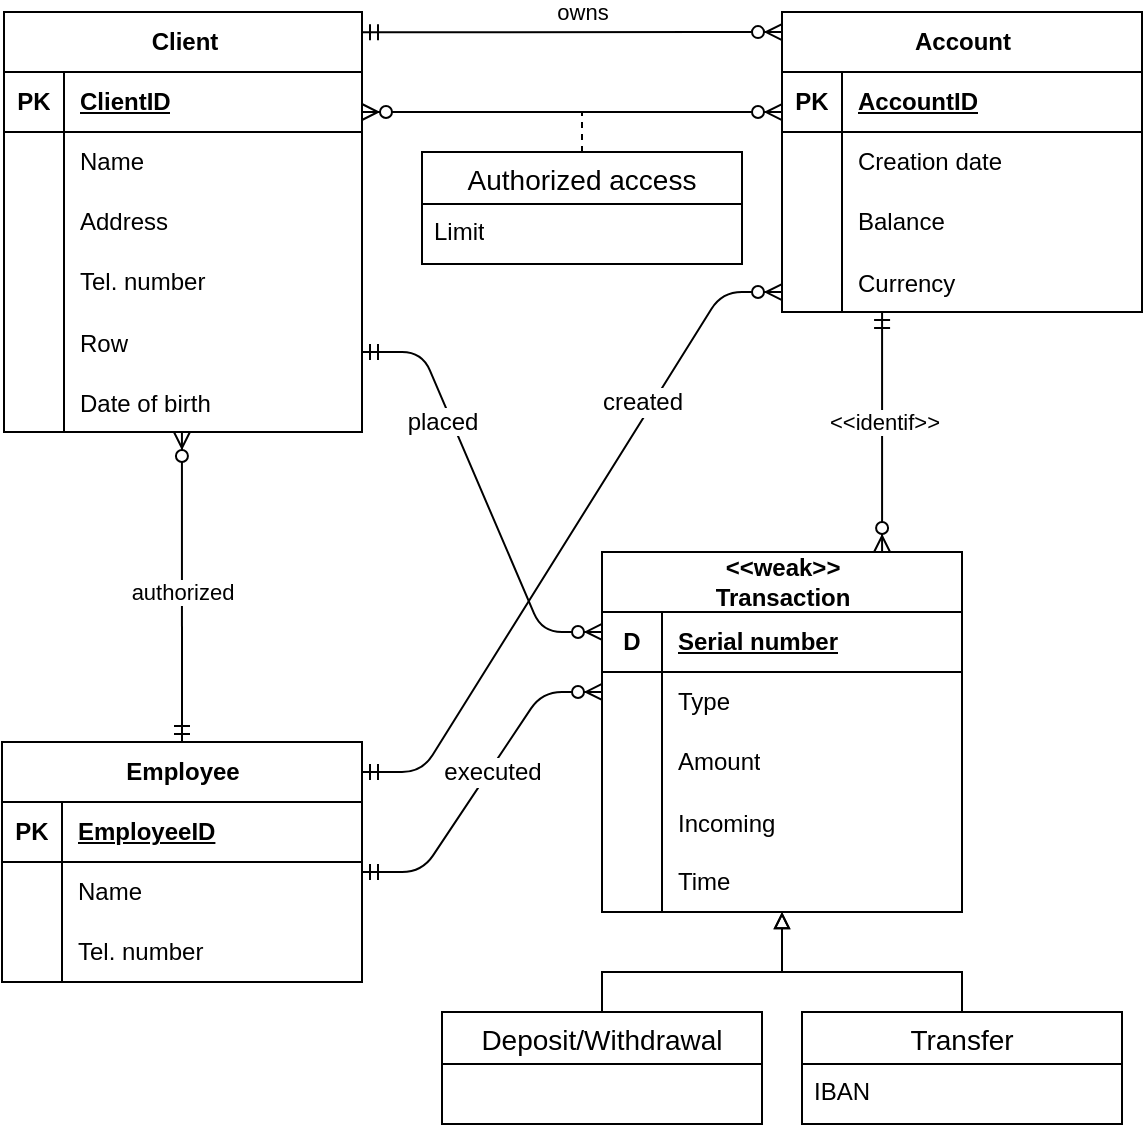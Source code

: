 <mxfile>
    <diagram name="Page-1" id="if8yNn2bbXZEik1uw3uH">
        <mxGraphModel dx="519" dy="318" grid="1" gridSize="10" guides="1" tooltips="1" connect="1" arrows="1" fold="1" page="1" pageScale="1" pageWidth="900" pageHeight="1600" math="0" shadow="0">
            <root>
                <mxCell id="0"/>
                <mxCell id="1" parent="0"/>
                <mxCell id="TG9UnVR8EXlRVvEKWcZC-1" value="Client" style="shape=table;startSize=30;container=1;collapsible=1;childLayout=tableLayout;fixedRows=1;rowLines=0;fontStyle=1;align=center;resizeLast=1;html=1;" parent="1" vertex="1">
                    <mxGeometry x="121" y="100" width="179" height="210" as="geometry"/>
                </mxCell>
                <mxCell id="TG9UnVR8EXlRVvEKWcZC-2" value="" style="shape=tableRow;horizontal=0;startSize=0;swimlaneHead=0;swimlaneBody=0;fillColor=none;collapsible=0;dropTarget=0;points=[[0,0.5],[1,0.5]];portConstraint=eastwest;top=0;left=0;right=0;bottom=1;" parent="TG9UnVR8EXlRVvEKWcZC-1" vertex="1">
                    <mxGeometry y="30" width="179" height="30" as="geometry"/>
                </mxCell>
                <mxCell id="TG9UnVR8EXlRVvEKWcZC-3" value="PK" style="shape=partialRectangle;connectable=0;fillColor=none;top=0;left=0;bottom=0;right=0;fontStyle=1;overflow=hidden;whiteSpace=wrap;html=1;" parent="TG9UnVR8EXlRVvEKWcZC-2" vertex="1">
                    <mxGeometry width="30" height="30" as="geometry">
                        <mxRectangle width="30" height="30" as="alternateBounds"/>
                    </mxGeometry>
                </mxCell>
                <mxCell id="TG9UnVR8EXlRVvEKWcZC-4" value="ClientID" style="shape=partialRectangle;connectable=0;fillColor=none;top=0;left=0;bottom=0;right=0;align=left;spacingLeft=6;fontStyle=5;overflow=hidden;whiteSpace=wrap;html=1;" parent="TG9UnVR8EXlRVvEKWcZC-2" vertex="1">
                    <mxGeometry x="30" width="149" height="30" as="geometry">
                        <mxRectangle width="149" height="30" as="alternateBounds"/>
                    </mxGeometry>
                </mxCell>
                <mxCell id="TG9UnVR8EXlRVvEKWcZC-5" value="" style="shape=tableRow;horizontal=0;startSize=0;swimlaneHead=0;swimlaneBody=0;fillColor=none;collapsible=0;dropTarget=0;points=[[0,0.5],[1,0.5]];portConstraint=eastwest;top=0;left=0;right=0;bottom=0;" parent="TG9UnVR8EXlRVvEKWcZC-1" vertex="1">
                    <mxGeometry y="60" width="179" height="30" as="geometry"/>
                </mxCell>
                <mxCell id="TG9UnVR8EXlRVvEKWcZC-6" value="" style="shape=partialRectangle;connectable=0;fillColor=none;top=0;left=0;bottom=0;right=0;editable=1;overflow=hidden;whiteSpace=wrap;html=1;" parent="TG9UnVR8EXlRVvEKWcZC-5" vertex="1">
                    <mxGeometry width="30" height="30" as="geometry">
                        <mxRectangle width="30" height="30" as="alternateBounds"/>
                    </mxGeometry>
                </mxCell>
                <mxCell id="TG9UnVR8EXlRVvEKWcZC-7" value="Name" style="shape=partialRectangle;connectable=0;fillColor=none;top=0;left=0;bottom=0;right=0;align=left;spacingLeft=6;overflow=hidden;whiteSpace=wrap;html=1;" parent="TG9UnVR8EXlRVvEKWcZC-5" vertex="1">
                    <mxGeometry x="30" width="149" height="30" as="geometry">
                        <mxRectangle width="149" height="30" as="alternateBounds"/>
                    </mxGeometry>
                </mxCell>
                <mxCell id="TG9UnVR8EXlRVvEKWcZC-8" value="" style="shape=tableRow;horizontal=0;startSize=0;swimlaneHead=0;swimlaneBody=0;fillColor=none;collapsible=0;dropTarget=0;points=[[0,0.5],[1,0.5]];portConstraint=eastwest;top=0;left=0;right=0;bottom=0;" parent="TG9UnVR8EXlRVvEKWcZC-1" vertex="1">
                    <mxGeometry y="90" width="179" height="30" as="geometry"/>
                </mxCell>
                <mxCell id="TG9UnVR8EXlRVvEKWcZC-9" value="" style="shape=partialRectangle;connectable=0;fillColor=none;top=0;left=0;bottom=0;right=0;editable=1;overflow=hidden;whiteSpace=wrap;html=1;" parent="TG9UnVR8EXlRVvEKWcZC-8" vertex="1">
                    <mxGeometry width="30" height="30" as="geometry">
                        <mxRectangle width="30" height="30" as="alternateBounds"/>
                    </mxGeometry>
                </mxCell>
                <mxCell id="TG9UnVR8EXlRVvEKWcZC-10" value="Address" style="shape=partialRectangle;connectable=0;fillColor=none;top=0;left=0;bottom=0;right=0;align=left;spacingLeft=6;overflow=hidden;whiteSpace=wrap;html=1;" parent="TG9UnVR8EXlRVvEKWcZC-8" vertex="1">
                    <mxGeometry x="30" width="149" height="30" as="geometry">
                        <mxRectangle width="149" height="30" as="alternateBounds"/>
                    </mxGeometry>
                </mxCell>
                <mxCell id="TG9UnVR8EXlRVvEKWcZC-11" value="" style="shape=tableRow;horizontal=0;startSize=0;swimlaneHead=0;swimlaneBody=0;fillColor=none;collapsible=0;dropTarget=0;points=[[0,0.5],[1,0.5]];portConstraint=eastwest;top=0;left=0;right=0;bottom=0;" parent="TG9UnVR8EXlRVvEKWcZC-1" vertex="1">
                    <mxGeometry y="120" width="179" height="30" as="geometry"/>
                </mxCell>
                <mxCell id="TG9UnVR8EXlRVvEKWcZC-12" value="" style="shape=partialRectangle;connectable=0;fillColor=none;top=0;left=0;bottom=0;right=0;editable=1;overflow=hidden;whiteSpace=wrap;html=1;" parent="TG9UnVR8EXlRVvEKWcZC-11" vertex="1">
                    <mxGeometry width="30" height="30" as="geometry">
                        <mxRectangle width="30" height="30" as="alternateBounds"/>
                    </mxGeometry>
                </mxCell>
                <mxCell id="TG9UnVR8EXlRVvEKWcZC-13" value="Tel. number" style="shape=partialRectangle;connectable=0;fillColor=none;top=0;left=0;bottom=0;right=0;align=left;spacingLeft=6;overflow=hidden;whiteSpace=wrap;html=1;" parent="TG9UnVR8EXlRVvEKWcZC-11" vertex="1">
                    <mxGeometry x="30" width="149" height="30" as="geometry">
                        <mxRectangle width="149" height="30" as="alternateBounds"/>
                    </mxGeometry>
                </mxCell>
                <mxCell id="4XVckoDZbzTKjVTULuca-4" value="" style="shape=tableRow;horizontal=0;startSize=0;swimlaneHead=0;swimlaneBody=0;fillColor=none;collapsible=0;dropTarget=0;points=[[0,0.5],[1,0.5]];portConstraint=eastwest;top=0;left=0;right=0;bottom=0;" parent="TG9UnVR8EXlRVvEKWcZC-1" vertex="1">
                    <mxGeometry y="150" width="179" height="30" as="geometry"/>
                </mxCell>
                <mxCell id="4XVckoDZbzTKjVTULuca-5" value="" style="shape=partialRectangle;connectable=0;fillColor=none;top=0;left=0;bottom=0;right=0;editable=1;overflow=hidden;" parent="4XVckoDZbzTKjVTULuca-4" vertex="1">
                    <mxGeometry width="30" height="30" as="geometry">
                        <mxRectangle width="30" height="30" as="alternateBounds"/>
                    </mxGeometry>
                </mxCell>
                <mxCell id="4XVckoDZbzTKjVTULuca-6" value="Row" style="shape=partialRectangle;connectable=0;fillColor=none;top=0;left=0;bottom=0;right=0;align=left;spacingLeft=6;overflow=hidden;" parent="4XVckoDZbzTKjVTULuca-4" vertex="1">
                    <mxGeometry x="30" width="149" height="30" as="geometry">
                        <mxRectangle width="149" height="30" as="alternateBounds"/>
                    </mxGeometry>
                </mxCell>
                <mxCell id="4XVckoDZbzTKjVTULuca-1" value="" style="shape=tableRow;horizontal=0;startSize=0;swimlaneHead=0;swimlaneBody=0;fillColor=none;collapsible=0;dropTarget=0;points=[[0,0.5],[1,0.5]];portConstraint=eastwest;top=0;left=0;right=0;bottom=0;" parent="TG9UnVR8EXlRVvEKWcZC-1" vertex="1">
                    <mxGeometry y="180" width="179" height="30" as="geometry"/>
                </mxCell>
                <mxCell id="4XVckoDZbzTKjVTULuca-2" value="" style="shape=partialRectangle;connectable=0;fillColor=none;top=0;left=0;bottom=0;right=0;editable=1;overflow=hidden;" parent="4XVckoDZbzTKjVTULuca-1" vertex="1">
                    <mxGeometry width="30" height="30" as="geometry">
                        <mxRectangle width="30" height="30" as="alternateBounds"/>
                    </mxGeometry>
                </mxCell>
                <mxCell id="4XVckoDZbzTKjVTULuca-3" value="Date of birth" style="shape=partialRectangle;connectable=0;fillColor=none;top=0;left=0;bottom=0;right=0;align=left;spacingLeft=6;overflow=hidden;" parent="4XVckoDZbzTKjVTULuca-1" vertex="1">
                    <mxGeometry x="30" width="149" height="30" as="geometry">
                        <mxRectangle width="149" height="30" as="alternateBounds"/>
                    </mxGeometry>
                </mxCell>
                <mxCell id="TG9UnVR8EXlRVvEKWcZC-17" value="Account" style="shape=table;startSize=30;container=1;collapsible=1;childLayout=tableLayout;fixedRows=1;rowLines=0;fontStyle=1;align=center;resizeLast=1;html=1;" parent="1" vertex="1">
                    <mxGeometry x="510" y="100" width="180" height="150" as="geometry"/>
                </mxCell>
                <mxCell id="TG9UnVR8EXlRVvEKWcZC-18" value="" style="shape=tableRow;horizontal=0;startSize=0;swimlaneHead=0;swimlaneBody=0;fillColor=none;collapsible=0;dropTarget=0;points=[[0,0.5],[1,0.5]];portConstraint=eastwest;top=0;left=0;right=0;bottom=1;" parent="TG9UnVR8EXlRVvEKWcZC-17" vertex="1">
                    <mxGeometry y="30" width="180" height="30" as="geometry"/>
                </mxCell>
                <mxCell id="TG9UnVR8EXlRVvEKWcZC-19" value="PK" style="shape=partialRectangle;connectable=0;fillColor=none;top=0;left=0;bottom=0;right=0;fontStyle=1;overflow=hidden;whiteSpace=wrap;html=1;" parent="TG9UnVR8EXlRVvEKWcZC-18" vertex="1">
                    <mxGeometry width="30" height="30" as="geometry">
                        <mxRectangle width="30" height="30" as="alternateBounds"/>
                    </mxGeometry>
                </mxCell>
                <mxCell id="TG9UnVR8EXlRVvEKWcZC-20" value="AccountID" style="shape=partialRectangle;connectable=0;fillColor=none;top=0;left=0;bottom=0;right=0;align=left;spacingLeft=6;fontStyle=5;overflow=hidden;whiteSpace=wrap;html=1;" parent="TG9UnVR8EXlRVvEKWcZC-18" vertex="1">
                    <mxGeometry x="30" width="150" height="30" as="geometry">
                        <mxRectangle width="150" height="30" as="alternateBounds"/>
                    </mxGeometry>
                </mxCell>
                <mxCell id="TG9UnVR8EXlRVvEKWcZC-21" value="" style="shape=tableRow;horizontal=0;startSize=0;swimlaneHead=0;swimlaneBody=0;fillColor=none;collapsible=0;dropTarget=0;points=[[0,0.5],[1,0.5]];portConstraint=eastwest;top=0;left=0;right=0;bottom=0;" parent="TG9UnVR8EXlRVvEKWcZC-17" vertex="1">
                    <mxGeometry y="60" width="180" height="30" as="geometry"/>
                </mxCell>
                <mxCell id="TG9UnVR8EXlRVvEKWcZC-22" value="" style="shape=partialRectangle;connectable=0;fillColor=none;top=0;left=0;bottom=0;right=0;editable=1;overflow=hidden;whiteSpace=wrap;html=1;" parent="TG9UnVR8EXlRVvEKWcZC-21" vertex="1">
                    <mxGeometry width="30" height="30" as="geometry">
                        <mxRectangle width="30" height="30" as="alternateBounds"/>
                    </mxGeometry>
                </mxCell>
                <mxCell id="TG9UnVR8EXlRVvEKWcZC-23" value="Creation date" style="shape=partialRectangle;connectable=0;fillColor=none;top=0;left=0;bottom=0;right=0;align=left;spacingLeft=6;overflow=hidden;whiteSpace=wrap;html=1;" parent="TG9UnVR8EXlRVvEKWcZC-21" vertex="1">
                    <mxGeometry x="30" width="150" height="30" as="geometry">
                        <mxRectangle width="150" height="30" as="alternateBounds"/>
                    </mxGeometry>
                </mxCell>
                <mxCell id="TG9UnVR8EXlRVvEKWcZC-24" value="" style="shape=tableRow;horizontal=0;startSize=0;swimlaneHead=0;swimlaneBody=0;fillColor=none;collapsible=0;dropTarget=0;points=[[0,0.5],[1,0.5]];portConstraint=eastwest;top=0;left=0;right=0;bottom=0;" parent="TG9UnVR8EXlRVvEKWcZC-17" vertex="1">
                    <mxGeometry y="90" width="180" height="30" as="geometry"/>
                </mxCell>
                <mxCell id="TG9UnVR8EXlRVvEKWcZC-25" value="" style="shape=partialRectangle;connectable=0;fillColor=none;top=0;left=0;bottom=0;right=0;editable=1;overflow=hidden;whiteSpace=wrap;html=1;" parent="TG9UnVR8EXlRVvEKWcZC-24" vertex="1">
                    <mxGeometry width="30" height="30" as="geometry">
                        <mxRectangle width="30" height="30" as="alternateBounds"/>
                    </mxGeometry>
                </mxCell>
                <mxCell id="TG9UnVR8EXlRVvEKWcZC-26" value="Balance" style="shape=partialRectangle;connectable=0;fillColor=none;top=0;left=0;bottom=0;right=0;align=left;spacingLeft=6;overflow=hidden;whiteSpace=wrap;html=1;" parent="TG9UnVR8EXlRVvEKWcZC-24" vertex="1">
                    <mxGeometry x="30" width="150" height="30" as="geometry">
                        <mxRectangle width="150" height="30" as="alternateBounds"/>
                    </mxGeometry>
                </mxCell>
                <mxCell id="TG9UnVR8EXlRVvEKWcZC-53" value="" style="shape=tableRow;horizontal=0;startSize=0;swimlaneHead=0;swimlaneBody=0;fillColor=none;collapsible=0;dropTarget=0;points=[[0,0.5],[1,0.5]];portConstraint=eastwest;top=0;left=0;right=0;bottom=0;" parent="TG9UnVR8EXlRVvEKWcZC-17" vertex="1">
                    <mxGeometry y="120" width="180" height="30" as="geometry"/>
                </mxCell>
                <mxCell id="TG9UnVR8EXlRVvEKWcZC-54" value="" style="shape=partialRectangle;connectable=0;fillColor=none;top=0;left=0;bottom=0;right=0;editable=1;overflow=hidden;" parent="TG9UnVR8EXlRVvEKWcZC-53" vertex="1">
                    <mxGeometry width="30" height="30" as="geometry">
                        <mxRectangle width="30" height="30" as="alternateBounds"/>
                    </mxGeometry>
                </mxCell>
                <mxCell id="TG9UnVR8EXlRVvEKWcZC-55" value="Currency" style="shape=partialRectangle;connectable=0;fillColor=none;top=0;left=0;bottom=0;right=0;align=left;spacingLeft=6;overflow=hidden;" parent="TG9UnVR8EXlRVvEKWcZC-53" vertex="1">
                    <mxGeometry x="30" width="150" height="30" as="geometry">
                        <mxRectangle width="150" height="30" as="alternateBounds"/>
                    </mxGeometry>
                </mxCell>
                <mxCell id="5" style="edgeStyle=none;html=1;exitX=0.5;exitY=0;exitDx=0;exitDy=0;endArrow=none;endFill=0;dashed=1;" edge="1" parent="1" source="TG9UnVR8EXlRVvEKWcZC-33">
                    <mxGeometry relative="1" as="geometry">
                        <mxPoint x="410" y="150" as="targetPoint"/>
                    </mxGeometry>
                </mxCell>
                <mxCell id="TG9UnVR8EXlRVvEKWcZC-33" value="Authorized access" style="swimlane;fontStyle=0;childLayout=stackLayout;horizontal=1;startSize=26;horizontalStack=0;resizeParent=1;resizeParentMax=0;resizeLast=0;collapsible=1;marginBottom=0;align=center;fontSize=14;" parent="1" vertex="1">
                    <mxGeometry x="330" y="170" width="160" height="56" as="geometry"/>
                </mxCell>
                <mxCell id="TG9UnVR8EXlRVvEKWcZC-34" value="Limit" style="text;strokeColor=none;fillColor=none;spacingLeft=4;spacingRight=4;overflow=hidden;rotatable=0;points=[[0,0.5],[1,0.5]];portConstraint=eastwest;fontSize=12;whiteSpace=wrap;html=1;" parent="TG9UnVR8EXlRVvEKWcZC-33" vertex="1">
                    <mxGeometry y="26" width="160" height="30" as="geometry"/>
                </mxCell>
                <mxCell id="TG9UnVR8EXlRVvEKWcZC-40" value="&amp;lt;&amp;lt;weak&amp;gt;&amp;gt;&lt;br&gt;&lt;div&gt;Transaction&lt;/div&gt;" style="shape=table;startSize=30;container=1;collapsible=1;childLayout=tableLayout;fixedRows=1;rowLines=0;fontStyle=1;align=center;resizeLast=1;html=1;" parent="1" vertex="1">
                    <mxGeometry x="420" y="370" width="180" height="180" as="geometry"/>
                </mxCell>
                <mxCell id="TG9UnVR8EXlRVvEKWcZC-41" value="" style="shape=tableRow;horizontal=0;startSize=0;swimlaneHead=0;swimlaneBody=0;fillColor=none;collapsible=0;dropTarget=0;points=[[0,0.5],[1,0.5]];portConstraint=eastwest;top=0;left=0;right=0;bottom=1;" parent="TG9UnVR8EXlRVvEKWcZC-40" vertex="1">
                    <mxGeometry y="30" width="180" height="30" as="geometry"/>
                </mxCell>
                <mxCell id="TG9UnVR8EXlRVvEKWcZC-42" value="D" style="shape=partialRectangle;connectable=0;fillColor=none;top=0;left=0;bottom=0;right=0;fontStyle=1;overflow=hidden;whiteSpace=wrap;html=1;" parent="TG9UnVR8EXlRVvEKWcZC-41" vertex="1">
                    <mxGeometry width="30" height="30" as="geometry">
                        <mxRectangle width="30" height="30" as="alternateBounds"/>
                    </mxGeometry>
                </mxCell>
                <mxCell id="TG9UnVR8EXlRVvEKWcZC-43" value="Serial number" style="shape=partialRectangle;connectable=0;fillColor=none;top=0;left=0;bottom=0;right=0;align=left;spacingLeft=6;fontStyle=5;overflow=hidden;whiteSpace=wrap;html=1;" parent="TG9UnVR8EXlRVvEKWcZC-41" vertex="1">
                    <mxGeometry x="30" width="150" height="30" as="geometry">
                        <mxRectangle width="150" height="30" as="alternateBounds"/>
                    </mxGeometry>
                </mxCell>
                <mxCell id="TG9UnVR8EXlRVvEKWcZC-44" value="" style="shape=tableRow;horizontal=0;startSize=0;swimlaneHead=0;swimlaneBody=0;fillColor=none;collapsible=0;dropTarget=0;points=[[0,0.5],[1,0.5]];portConstraint=eastwest;top=0;left=0;right=0;bottom=0;" parent="TG9UnVR8EXlRVvEKWcZC-40" vertex="1">
                    <mxGeometry y="60" width="180" height="30" as="geometry"/>
                </mxCell>
                <mxCell id="TG9UnVR8EXlRVvEKWcZC-45" value="" style="shape=partialRectangle;connectable=0;fillColor=none;top=0;left=0;bottom=0;right=0;editable=1;overflow=hidden;whiteSpace=wrap;html=1;" parent="TG9UnVR8EXlRVvEKWcZC-44" vertex="1">
                    <mxGeometry width="30" height="30" as="geometry">
                        <mxRectangle width="30" height="30" as="alternateBounds"/>
                    </mxGeometry>
                </mxCell>
                <mxCell id="TG9UnVR8EXlRVvEKWcZC-46" value="Type" style="shape=partialRectangle;connectable=0;fillColor=none;top=0;left=0;bottom=0;right=0;align=left;spacingLeft=6;overflow=hidden;whiteSpace=wrap;html=1;" parent="TG9UnVR8EXlRVvEKWcZC-44" vertex="1">
                    <mxGeometry x="30" width="150" height="30" as="geometry">
                        <mxRectangle width="150" height="30" as="alternateBounds"/>
                    </mxGeometry>
                </mxCell>
                <mxCell id="TG9UnVR8EXlRVvEKWcZC-47" value="" style="shape=tableRow;horizontal=0;startSize=0;swimlaneHead=0;swimlaneBody=0;fillColor=none;collapsible=0;dropTarget=0;points=[[0,0.5],[1,0.5]];portConstraint=eastwest;top=0;left=0;right=0;bottom=0;" parent="TG9UnVR8EXlRVvEKWcZC-40" vertex="1">
                    <mxGeometry y="90" width="180" height="30" as="geometry"/>
                </mxCell>
                <mxCell id="TG9UnVR8EXlRVvEKWcZC-48" value="" style="shape=partialRectangle;connectable=0;fillColor=none;top=0;left=0;bottom=0;right=0;editable=1;overflow=hidden;whiteSpace=wrap;html=1;" parent="TG9UnVR8EXlRVvEKWcZC-47" vertex="1">
                    <mxGeometry width="30" height="30" as="geometry">
                        <mxRectangle width="30" height="30" as="alternateBounds"/>
                    </mxGeometry>
                </mxCell>
                <mxCell id="TG9UnVR8EXlRVvEKWcZC-49" value="Amount" style="shape=partialRectangle;connectable=0;fillColor=none;top=0;left=0;bottom=0;right=0;align=left;spacingLeft=6;overflow=hidden;whiteSpace=wrap;html=1;" parent="TG9UnVR8EXlRVvEKWcZC-47" vertex="1">
                    <mxGeometry x="30" width="150" height="30" as="geometry">
                        <mxRectangle width="150" height="30" as="alternateBounds"/>
                    </mxGeometry>
                </mxCell>
                <mxCell id="zuRuYPsoMaz04nlXAa5i-1" value="" style="shape=tableRow;horizontal=0;startSize=0;swimlaneHead=0;swimlaneBody=0;fillColor=none;collapsible=0;dropTarget=0;points=[[0,0.5],[1,0.5]];portConstraint=eastwest;top=0;left=0;right=0;bottom=0;" parent="TG9UnVR8EXlRVvEKWcZC-40" vertex="1">
                    <mxGeometry y="120" width="180" height="30" as="geometry"/>
                </mxCell>
                <mxCell id="zuRuYPsoMaz04nlXAa5i-2" value="" style="shape=partialRectangle;connectable=0;fillColor=none;top=0;left=0;bottom=0;right=0;editable=1;overflow=hidden;" parent="zuRuYPsoMaz04nlXAa5i-1" vertex="1">
                    <mxGeometry width="30" height="30" as="geometry">
                        <mxRectangle width="30" height="30" as="alternateBounds"/>
                    </mxGeometry>
                </mxCell>
                <mxCell id="zuRuYPsoMaz04nlXAa5i-3" value="Incoming" style="shape=partialRectangle;connectable=0;fillColor=none;top=0;left=0;bottom=0;right=0;align=left;spacingLeft=6;overflow=hidden;" parent="zuRuYPsoMaz04nlXAa5i-1" vertex="1">
                    <mxGeometry x="30" width="150" height="30" as="geometry">
                        <mxRectangle width="150" height="30" as="alternateBounds"/>
                    </mxGeometry>
                </mxCell>
                <mxCell id="TG9UnVR8EXlRVvEKWcZC-50" value="" style="shape=tableRow;horizontal=0;startSize=0;swimlaneHead=0;swimlaneBody=0;fillColor=none;collapsible=0;dropTarget=0;points=[[0,0.5],[1,0.5]];portConstraint=eastwest;top=0;left=0;right=0;bottom=0;" parent="TG9UnVR8EXlRVvEKWcZC-40" vertex="1">
                    <mxGeometry y="150" width="180" height="30" as="geometry"/>
                </mxCell>
                <mxCell id="TG9UnVR8EXlRVvEKWcZC-51" value="" style="shape=partialRectangle;connectable=0;fillColor=none;top=0;left=0;bottom=0;right=0;editable=1;overflow=hidden;whiteSpace=wrap;html=1;" parent="TG9UnVR8EXlRVvEKWcZC-50" vertex="1">
                    <mxGeometry width="30" height="30" as="geometry">
                        <mxRectangle width="30" height="30" as="alternateBounds"/>
                    </mxGeometry>
                </mxCell>
                <mxCell id="TG9UnVR8EXlRVvEKWcZC-52" value="Time" style="shape=partialRectangle;connectable=0;fillColor=none;top=0;left=0;bottom=0;right=0;align=left;spacingLeft=6;overflow=hidden;whiteSpace=wrap;html=1;" parent="TG9UnVR8EXlRVvEKWcZC-50" vertex="1">
                    <mxGeometry x="30" width="150" height="30" as="geometry">
                        <mxRectangle width="150" height="30" as="alternateBounds"/>
                    </mxGeometry>
                </mxCell>
                <mxCell id="TG9UnVR8EXlRVvEKWcZC-62" value="Employee" style="shape=table;startSize=30;container=1;collapsible=1;childLayout=tableLayout;fixedRows=1;rowLines=0;fontStyle=1;align=center;resizeLast=1;html=1;" parent="1" vertex="1">
                    <mxGeometry x="120" y="465" width="180" height="120" as="geometry"/>
                </mxCell>
                <mxCell id="TG9UnVR8EXlRVvEKWcZC-63" value="" style="shape=tableRow;horizontal=0;startSize=0;swimlaneHead=0;swimlaneBody=0;fillColor=none;collapsible=0;dropTarget=0;points=[[0,0.5],[1,0.5]];portConstraint=eastwest;top=0;left=0;right=0;bottom=1;" parent="TG9UnVR8EXlRVvEKWcZC-62" vertex="1">
                    <mxGeometry y="30" width="180" height="30" as="geometry"/>
                </mxCell>
                <mxCell id="TG9UnVR8EXlRVvEKWcZC-64" value="PK" style="shape=partialRectangle;connectable=0;fillColor=none;top=0;left=0;bottom=0;right=0;fontStyle=1;overflow=hidden;whiteSpace=wrap;html=1;" parent="TG9UnVR8EXlRVvEKWcZC-63" vertex="1">
                    <mxGeometry width="30" height="30" as="geometry">
                        <mxRectangle width="30" height="30" as="alternateBounds"/>
                    </mxGeometry>
                </mxCell>
                <mxCell id="TG9UnVR8EXlRVvEKWcZC-65" value="EmployeeID" style="shape=partialRectangle;connectable=0;fillColor=none;top=0;left=0;bottom=0;right=0;align=left;spacingLeft=6;fontStyle=5;overflow=hidden;whiteSpace=wrap;html=1;" parent="TG9UnVR8EXlRVvEKWcZC-63" vertex="1">
                    <mxGeometry x="30" width="150" height="30" as="geometry">
                        <mxRectangle width="150" height="30" as="alternateBounds"/>
                    </mxGeometry>
                </mxCell>
                <mxCell id="TG9UnVR8EXlRVvEKWcZC-66" value="" style="shape=tableRow;horizontal=0;startSize=0;swimlaneHead=0;swimlaneBody=0;fillColor=none;collapsible=0;dropTarget=0;points=[[0,0.5],[1,0.5]];portConstraint=eastwest;top=0;left=0;right=0;bottom=0;" parent="TG9UnVR8EXlRVvEKWcZC-62" vertex="1">
                    <mxGeometry y="60" width="180" height="30" as="geometry"/>
                </mxCell>
                <mxCell id="TG9UnVR8EXlRVvEKWcZC-67" value="" style="shape=partialRectangle;connectable=0;fillColor=none;top=0;left=0;bottom=0;right=0;editable=1;overflow=hidden;whiteSpace=wrap;html=1;" parent="TG9UnVR8EXlRVvEKWcZC-66" vertex="1">
                    <mxGeometry width="30" height="30" as="geometry">
                        <mxRectangle width="30" height="30" as="alternateBounds"/>
                    </mxGeometry>
                </mxCell>
                <mxCell id="TG9UnVR8EXlRVvEKWcZC-68" value="Name" style="shape=partialRectangle;connectable=0;fillColor=none;top=0;left=0;bottom=0;right=0;align=left;spacingLeft=6;overflow=hidden;whiteSpace=wrap;html=1;" parent="TG9UnVR8EXlRVvEKWcZC-66" vertex="1">
                    <mxGeometry x="30" width="150" height="30" as="geometry">
                        <mxRectangle width="150" height="30" as="alternateBounds"/>
                    </mxGeometry>
                </mxCell>
                <mxCell id="TG9UnVR8EXlRVvEKWcZC-69" value="" style="shape=tableRow;horizontal=0;startSize=0;swimlaneHead=0;swimlaneBody=0;fillColor=none;collapsible=0;dropTarget=0;points=[[0,0.5],[1,0.5]];portConstraint=eastwest;top=0;left=0;right=0;bottom=0;" parent="TG9UnVR8EXlRVvEKWcZC-62" vertex="1">
                    <mxGeometry y="90" width="180" height="30" as="geometry"/>
                </mxCell>
                <mxCell id="TG9UnVR8EXlRVvEKWcZC-70" value="" style="shape=partialRectangle;connectable=0;fillColor=none;top=0;left=0;bottom=0;right=0;editable=1;overflow=hidden;whiteSpace=wrap;html=1;" parent="TG9UnVR8EXlRVvEKWcZC-69" vertex="1">
                    <mxGeometry width="30" height="30" as="geometry">
                        <mxRectangle width="30" height="30" as="alternateBounds"/>
                    </mxGeometry>
                </mxCell>
                <mxCell id="TG9UnVR8EXlRVvEKWcZC-71" value="Tel. number" style="shape=partialRectangle;connectable=0;fillColor=none;top=0;left=0;bottom=0;right=0;align=left;spacingLeft=6;overflow=hidden;whiteSpace=wrap;html=1;" parent="TG9UnVR8EXlRVvEKWcZC-69" vertex="1">
                    <mxGeometry x="30" width="150" height="30" as="geometry">
                        <mxRectangle width="150" height="30" as="alternateBounds"/>
                    </mxGeometry>
                </mxCell>
                <mxCell id="TG9UnVR8EXlRVvEKWcZC-94" value="Deposit/Withdrawal" style="swimlane;fontStyle=0;childLayout=stackLayout;horizontal=1;startSize=26;horizontalStack=0;resizeParent=1;resizeParentMax=0;resizeLast=0;collapsible=1;marginBottom=0;align=center;fontSize=14;" parent="1" vertex="1">
                    <mxGeometry x="340" y="600" width="160" height="56" as="geometry"/>
                </mxCell>
                <mxCell id="zuRuYPsoMaz04nlXAa5i-5" style="edgeStyle=orthogonalEdgeStyle;rounded=0;orthogonalLoop=1;jettySize=auto;html=1;exitX=0.5;exitY=0;exitDx=0;exitDy=0;endArrow=block;endFill=0;" parent="1" source="TG9UnVR8EXlRVvEKWcZC-102" edge="1">
                    <mxGeometry relative="1" as="geometry">
                        <mxPoint x="510" y="550" as="targetPoint"/>
                        <Array as="points">
                            <mxPoint x="600" y="580"/>
                            <mxPoint x="510" y="580"/>
                        </Array>
                    </mxGeometry>
                </mxCell>
                <mxCell id="TG9UnVR8EXlRVvEKWcZC-102" value="Transfer" style="swimlane;fontStyle=0;childLayout=stackLayout;horizontal=1;startSize=26;horizontalStack=0;resizeParent=1;resizeParentMax=0;resizeLast=0;collapsible=1;marginBottom=0;align=center;fontSize=14;" parent="1" vertex="1">
                    <mxGeometry x="520" y="600" width="160" height="56" as="geometry"/>
                </mxCell>
                <mxCell id="TG9UnVR8EXlRVvEKWcZC-103" value="IBAN" style="text;strokeColor=none;fillColor=none;spacingLeft=4;spacingRight=4;overflow=hidden;rotatable=0;points=[[0,0.5],[1,0.5]];portConstraint=eastwest;fontSize=12;whiteSpace=wrap;html=1;" parent="TG9UnVR8EXlRVvEKWcZC-102" vertex="1">
                    <mxGeometry y="26" width="160" height="30" as="geometry"/>
                </mxCell>
                <mxCell id="zuRuYPsoMaz04nlXAa5i-4" style="edgeStyle=orthogonalEdgeStyle;rounded=0;orthogonalLoop=1;jettySize=auto;html=1;exitX=0.5;exitY=0;exitDx=0;exitDy=0;entryX=0.5;entryY=1;entryDx=0;entryDy=0;entryPerimeter=0;endArrow=block;endFill=0;" parent="1" source="TG9UnVR8EXlRVvEKWcZC-94" edge="1">
                    <mxGeometry relative="1" as="geometry">
                        <mxPoint x="510" y="550" as="targetPoint"/>
                        <Array as="points">
                            <mxPoint x="420" y="580"/>
                            <mxPoint x="510" y="580"/>
                        </Array>
                    </mxGeometry>
                </mxCell>
                <mxCell id="2" value="" style="edgeStyle=entityRelationEdgeStyle;fontSize=12;html=1;endArrow=ERzeroToMany;startArrow=ERmandOne;entryX=0;entryY=0.067;entryDx=0;entryDy=0;entryPerimeter=0;exitX=1;exitY=0.048;exitDx=0;exitDy=0;exitPerimeter=0;" edge="1" parent="1" source="TG9UnVR8EXlRVvEKWcZC-1" target="TG9UnVR8EXlRVvEKWcZC-17">
                    <mxGeometry width="100" height="100" relative="1" as="geometry">
                        <mxPoint x="300" y="100" as="sourcePoint"/>
                        <mxPoint x="510" y="104.55" as="targetPoint"/>
                    </mxGeometry>
                </mxCell>
                <mxCell id="3" value="owns" style="edgeLabel;html=1;align=center;verticalAlign=middle;resizable=0;points=[];" vertex="1" connectable="0" parent="2">
                    <mxGeometry x="0.238" y="2" relative="1" as="geometry">
                        <mxPoint x="-20" y="-8" as="offset"/>
                    </mxGeometry>
                </mxCell>
                <mxCell id="4" value="" style="edgeStyle=entityRelationEdgeStyle;fontSize=12;html=1;endArrow=ERzeroToMany;endFill=1;startArrow=ERzeroToMany;entryX=0;entryY=0.667;entryDx=0;entryDy=0;entryPerimeter=0;" edge="1" parent="1" target="TG9UnVR8EXlRVvEKWcZC-18">
                    <mxGeometry width="100" height="100" relative="1" as="geometry">
                        <mxPoint x="300" y="150" as="sourcePoint"/>
                        <mxPoint x="470" y="140" as="targetPoint"/>
                    </mxGeometry>
                </mxCell>
                <mxCell id="7" value="" style="edgeStyle=entityRelationEdgeStyle;fontSize=12;html=1;endArrow=ERzeroToMany;startArrow=ERmandOne;exitX=1;exitY=0.125;exitDx=0;exitDy=0;exitPerimeter=0;entryX=0;entryY=0.667;entryDx=0;entryDy=0;entryPerimeter=0;" edge="1" parent="1" source="TG9UnVR8EXlRVvEKWcZC-62" target="TG9UnVR8EXlRVvEKWcZC-53">
                    <mxGeometry width="100" height="100" relative="1" as="geometry">
                        <mxPoint x="310" y="470" as="sourcePoint"/>
                        <mxPoint x="460" y="300" as="targetPoint"/>
                        <Array as="points">
                            <mxPoint x="300" y="440"/>
                        </Array>
                    </mxGeometry>
                </mxCell>
                <mxCell id="8" value="" style="edgeStyle=entityRelationEdgeStyle;fontSize=12;html=1;endArrow=ERzeroToMany;startArrow=ERmandOne;entryX=0;entryY=0.333;entryDx=0;entryDy=0;entryPerimeter=0;" edge="1" parent="1" target="TG9UnVR8EXlRVvEKWcZC-44">
                    <mxGeometry width="100" height="100" relative="1" as="geometry">
                        <mxPoint x="300" y="530" as="sourcePoint"/>
                        <mxPoint x="400" y="430" as="targetPoint"/>
                    </mxGeometry>
                </mxCell>
                <mxCell id="9" value="executed" style="text;html=1;align=center;verticalAlign=middle;resizable=0;points=[];autosize=1;strokeColor=none;fillColor=none;labelBackgroundColor=default;" vertex="1" parent="1">
                    <mxGeometry x="330" y="465" width="70" height="30" as="geometry"/>
                </mxCell>
                <mxCell id="10" value="" style="edgeStyle=entityRelationEdgeStyle;fontSize=12;html=1;endArrow=ERzeroToMany;startArrow=ERmandOne;entryX=0;entryY=0.333;entryDx=0;entryDy=0;entryPerimeter=0;exitX=1;exitY=0.667;exitDx=0;exitDy=0;exitPerimeter=0;" edge="1" parent="1" source="4XVckoDZbzTKjVTULuca-4" target="TG9UnVR8EXlRVvEKWcZC-41">
                    <mxGeometry width="100" height="100" relative="1" as="geometry">
                        <mxPoint x="310" y="280" as="sourcePoint"/>
                        <mxPoint x="140" y="310" as="targetPoint"/>
                    </mxGeometry>
                </mxCell>
                <mxCell id="6" value="created" style="text;html=1;align=center;verticalAlign=middle;resizable=0;points=[];autosize=1;strokeColor=none;fillColor=none;labelBackgroundColor=default;" vertex="1" parent="1">
                    <mxGeometry x="410" y="280" width="60" height="30" as="geometry"/>
                </mxCell>
                <mxCell id="11" value="&lt;span style=&quot;background-color: light-dark(#ffffff, var(--ge-dark-color, #121212));&quot;&gt;placed&lt;/span&gt;" style="text;html=1;align=center;verticalAlign=middle;resizable=0;points=[];autosize=1;strokeColor=none;fillColor=none;rotation=0;" vertex="1" parent="1">
                    <mxGeometry x="310" y="290" width="60" height="30" as="geometry"/>
                </mxCell>
                <mxCell id="16" value="" style="fontSize=12;html=1;endArrow=ERzeroToMany;startArrow=ERmandOne;entryX=0.778;entryY=0;entryDx=0;entryDy=0;entryPerimeter=0;exitX=0.278;exitY=1;exitDx=0;exitDy=0;exitPerimeter=0;" edge="1" parent="1" source="TG9UnVR8EXlRVvEKWcZC-53" target="TG9UnVR8EXlRVvEKWcZC-40">
                    <mxGeometry width="100" height="100" relative="1" as="geometry">
                        <mxPoint x="560" y="260" as="sourcePoint"/>
                        <mxPoint x="680" y="290" as="targetPoint"/>
                    </mxGeometry>
                </mxCell>
                <mxCell id="17" value="&amp;lt;&amp;lt;identif&amp;gt;&amp;gt;" style="edgeLabel;html=1;align=center;verticalAlign=middle;resizable=0;points=[];" vertex="1" connectable="0" parent="16">
                    <mxGeometry x="-0.23" y="1" relative="1" as="geometry">
                        <mxPoint y="9" as="offset"/>
                    </mxGeometry>
                </mxCell>
                <mxCell id="18" value="" style="fontSize=12;html=1;endArrow=ERzeroToMany;startArrow=ERmandOne;entryX=0.497;entryY=1;entryDx=0;entryDy=0;entryPerimeter=0;exitX=0.5;exitY=0;exitDx=0;exitDy=0;" edge="1" parent="1" source="TG9UnVR8EXlRVvEKWcZC-62" target="4XVckoDZbzTKjVTULuca-1">
                    <mxGeometry width="100" height="100" relative="1" as="geometry">
                        <mxPoint x="210" y="450" as="sourcePoint"/>
                        <mxPoint x="210" y="320" as="targetPoint"/>
                    </mxGeometry>
                </mxCell>
                <mxCell id="19" value="authorized" style="edgeLabel;html=1;align=center;verticalAlign=middle;resizable=0;points=[];" vertex="1" connectable="0" parent="18">
                    <mxGeometry x="-0.11" y="1" relative="1" as="geometry">
                        <mxPoint x="1" y="-6" as="offset"/>
                    </mxGeometry>
                </mxCell>
            </root>
        </mxGraphModel>
    </diagram>
</mxfile>
